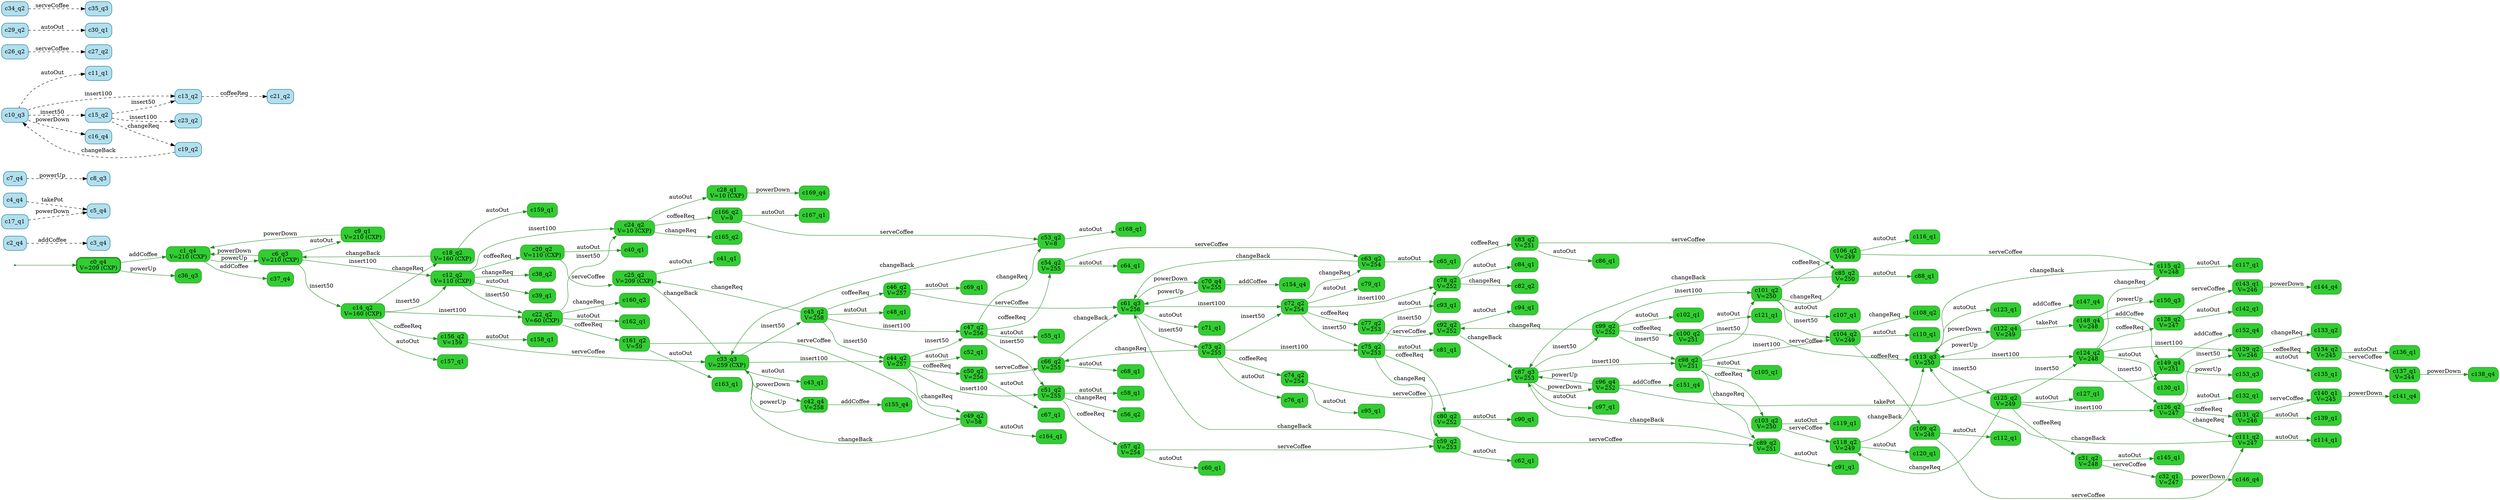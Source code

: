 digraph g {

	rankdir="LR"

	__invisible__[shape="point", color="forestgreen"]
	c0_q4[label="c0_q4\nV=209 (CXP)", shape="box", style="rounded, filled", color="forestgreen", fillcolor="limegreen", penwidth=3] // Initial
	c1_q4[label="c1_q4\nV=210 (CXP)", shape="box", style="rounded, filled", color="forestgreen", fillcolor="limegreen"]
	c6_q3[label="c6_q3\nV=210 (CXP)", shape="box", style="rounded, filled", color="forestgreen", fillcolor="limegreen"]
	c9_q1[label="c9_q1\nV=210 (CXP)", shape="box", style="rounded, filled", color="forestgreen", fillcolor="limegreen"]
	c12_q2[label="c12_q2\nV=110 (CXP)", shape="box", style="rounded, filled", color="forestgreen", fillcolor="limegreen"]
	c20_q2[label="c20_q2\nV=110 (CXP)", shape="box", style="rounded, filled", color="forestgreen", fillcolor="limegreen"]
	c25_q2[label="c25_q2\nV=209 (CXP)", shape="box", style="rounded, filled", color="forestgreen", fillcolor="limegreen"]
	c33_q3[label="c33_q3\nV=259 (CXP)", shape="box", style="rounded, filled", color="forestgreen", fillcolor="limegreen"]
	c42_q4[label="c42_q4\nV=258", shape="box", style="rounded, filled", color="forestgreen", fillcolor="limegreen"]
	c155_q4[label="c155_q4", shape="box", style="rounded, filled", color="forestgreen", fillcolor="limegreen"]
	c43_q1[label="c43_q1", shape="box", style="rounded, filled", color="forestgreen", fillcolor="limegreen"]
	c44_q2[label="c44_q2\nV=257", shape="box", style="rounded, filled", color="forestgreen", fillcolor="limegreen"]
	c49_q2[label="c49_q2\nV=58", shape="box", style="rounded, filled", color="forestgreen", fillcolor="limegreen"]
	c164_q1[label="c164_q1", shape="box", style="rounded, filled", color="forestgreen", fillcolor="limegreen"]
	c50_q2[label="c50_q2\nV=256", shape="box", style="rounded, filled", color="forestgreen", fillcolor="limegreen"]
	c66_q2[label="c66_q2\nV=255", shape="box", style="rounded, filled", color="forestgreen", fillcolor="limegreen"]
	c61_q3[label="c61_q3\nV=256", shape="box", style="rounded, filled", color="forestgreen", fillcolor="limegreen"]
	c70_q4[label="c70_q4\nV=255", shape="box", style="rounded, filled", color="forestgreen", fillcolor="limegreen"]
	c154_q4[label="c154_q4", shape="box", style="rounded, filled", color="forestgreen", fillcolor="limegreen"]
	c71_q1[label="c71_q1", shape="box", style="rounded, filled", color="forestgreen", fillcolor="limegreen"]
	c72_q2[label="c72_q2\nV=254", shape="box", style="rounded, filled", color="forestgreen", fillcolor="limegreen"]
	c63_q2[label="c63_q2\nV=254", shape="box", style="rounded, filled", color="forestgreen", fillcolor="limegreen"]
	c65_q1[label="c65_q1", shape="box", style="rounded, filled", color="forestgreen", fillcolor="limegreen"]
	c77_q2[label="c77_q2\nV=253", shape="box", style="rounded, filled", color="forestgreen", fillcolor="limegreen"]
	c92_q2[label="c92_q2\nV=252", shape="box", style="rounded, filled", color="forestgreen", fillcolor="limegreen"]
	c87_q3[label="c87_q3\nV=253", shape="box", style="rounded, filled", color="forestgreen", fillcolor="limegreen"]
	c96_q4[label="c96_q4\nV=252", shape="box", style="rounded, filled", color="forestgreen", fillcolor="limegreen"]
	c151_q4[label="c151_q4", shape="box", style="rounded, filled", color="forestgreen", fillcolor="limegreen"]
	c149_q4[label="c149_q4\nV=251", shape="box", style="rounded, filled", color="forestgreen", fillcolor="limegreen"]
	c152_q4[label="c152_q4", shape="box", style="rounded, filled", color="forestgreen", fillcolor="limegreen"]
	c153_q3[label="c153_q3", shape="box", style="rounded, filled", color="forestgreen", fillcolor="limegreen"]
	c97_q1[label="c97_q1", shape="box", style="rounded, filled", color="forestgreen", fillcolor="limegreen"]
	c98_q2[label="c98_q2\nV=251", shape="box", style="rounded, filled", color="forestgreen", fillcolor="limegreen"]
	c89_q2[label="c89_q2\nV=251", shape="box", style="rounded, filled", color="forestgreen", fillcolor="limegreen"]
	c91_q1[label="c91_q1", shape="box", style="rounded, filled", color="forestgreen", fillcolor="limegreen"]
	c103_q2[label="c103_q2\nV=250", shape="box", style="rounded, filled", color="forestgreen", fillcolor="limegreen"]
	c118_q2[label="c118_q2\nV=249", shape="box", style="rounded, filled", color="forestgreen", fillcolor="limegreen"]
	c113_q3[label="c113_q3\nV=250", shape="box", style="rounded, filled", color="forestgreen", fillcolor="limegreen"]
	c122_q4[label="c122_q4\nV=249", shape="box", style="rounded, filled", color="forestgreen", fillcolor="limegreen"]
	c147_q4[label="c147_q4", shape="box", style="rounded, filled", color="forestgreen", fillcolor="limegreen"]
	c148_q4[label="c148_q4\nV=248", shape="box", style="rounded, filled", color="forestgreen", fillcolor="limegreen"]
	c150_q3[label="c150_q3", shape="box", style="rounded, filled", color="forestgreen", fillcolor="limegreen"]
	c123_q1[label="c123_q1", shape="box", style="rounded, filled", color="forestgreen", fillcolor="limegreen"]
	c124_q2[label="c124_q2\nV=248", shape="box", style="rounded, filled", color="forestgreen", fillcolor="limegreen"]
	c115_q2[label="c115_q2\nV=248", shape="box", style="rounded, filled", color="forestgreen", fillcolor="limegreen"]
	c117_q1[label="c117_q1", shape="box", style="rounded, filled", color="forestgreen", fillcolor="limegreen"]
	c128_q2[label="c128_q2\nV=247", shape="box", style="rounded, filled", color="forestgreen", fillcolor="limegreen"]
	c142_q1[label="c142_q1", shape="box", style="rounded, filled", color="forestgreen", fillcolor="limegreen"]
	c143_q1[label="c143_q1\nV=246", shape="box", style="rounded, filled", color="forestgreen", fillcolor="limegreen"]
	c144_q4[label="c144_q4", shape="box", style="rounded, filled", color="forestgreen", fillcolor="limegreen"]
	c129_q2[label="c129_q2\nV=246", shape="box", style="rounded, filled", color="forestgreen", fillcolor="limegreen"]
	c133_q2[label="c133_q2", shape="box", style="rounded, filled", color="forestgreen", fillcolor="limegreen"]
	c134_q2[label="c134_q2\nV=245", shape="box", style="rounded, filled", color="forestgreen", fillcolor="limegreen"]
	c136_q1[label="c136_q1", shape="box", style="rounded, filled", color="forestgreen", fillcolor="limegreen"]
	c137_q1[label="c137_q1\nV=244", shape="box", style="rounded, filled", color="forestgreen", fillcolor="limegreen"]
	c138_q4[label="c138_q4", shape="box", style="rounded, filled", color="forestgreen", fillcolor="limegreen"]
	c135_q1[label="c135_q1", shape="box", style="rounded, filled", color="forestgreen", fillcolor="limegreen"]
	c126_q2[label="c126_q2\nV=247", shape="box", style="rounded, filled", color="forestgreen", fillcolor="limegreen"]
	c111_q2[label="c111_q2\nV=247", shape="box", style="rounded, filled", color="forestgreen", fillcolor="limegreen"]
	c114_q1[label="c114_q1", shape="box", style="rounded, filled", color="forestgreen", fillcolor="limegreen"]
	c131_q2[label="c131_q2\nV=246", shape="box", style="rounded, filled", color="forestgreen", fillcolor="limegreen"]
	c139_q1[label="c139_q1", shape="box", style="rounded, filled", color="forestgreen", fillcolor="limegreen"]
	c140_q1[label="c140_q1\nV=245", shape="box", style="rounded, filled", color="forestgreen", fillcolor="limegreen"]
	c141_q4[label="c141_q4", shape="box", style="rounded, filled", color="forestgreen", fillcolor="limegreen"]
	c132_q1[label="c132_q1", shape="box", style="rounded, filled", color="forestgreen", fillcolor="limegreen"]
	c130_q1[label="c130_q1", shape="box", style="rounded, filled", color="forestgreen", fillcolor="limegreen"]
	c125_q2[label="c125_q2\nV=249", shape="box", style="rounded, filled", color="forestgreen", fillcolor="limegreen"]
	c31_q2[label="c31_q2\nV=248", shape="box", style="rounded, filled", color="forestgreen", fillcolor="limegreen"]
	c32_q1[label="c32_q1\nV=247", shape="box", style="rounded, filled", color="forestgreen", fillcolor="limegreen"]
	c146_q4[label="c146_q4", shape="box", style="rounded, filled", color="forestgreen", fillcolor="limegreen"]
	c145_q1[label="c145_q1", shape="box", style="rounded, filled", color="forestgreen", fillcolor="limegreen"]
	c127_q1[label="c127_q1", shape="box", style="rounded, filled", color="forestgreen", fillcolor="limegreen"]
	c120_q1[label="c120_q1", shape="box", style="rounded, filled", color="forestgreen", fillcolor="limegreen"]
	c119_q1[label="c119_q1", shape="box", style="rounded, filled", color="forestgreen", fillcolor="limegreen"]
	c104_q2[label="c104_q2\nV=249", shape="box", style="rounded, filled", color="forestgreen", fillcolor="limegreen"]
	c108_q2[label="c108_q2", shape="box", style="rounded, filled", color="forestgreen", fillcolor="limegreen"]
	c109_q2[label="c109_q2\nV=248", shape="box", style="rounded, filled", color="forestgreen", fillcolor="limegreen"]
	c112_q1[label="c112_q1", shape="box", style="rounded, filled", color="forestgreen", fillcolor="limegreen"]
	c110_q1[label="c110_q1", shape="box", style="rounded, filled", color="forestgreen", fillcolor="limegreen"]
	c101_q2[label="c101_q2\nV=250", shape="box", style="rounded, filled", color="forestgreen", fillcolor="limegreen"]
	c85_q2[label="c85_q2\nV=250", shape="box", style="rounded, filled", color="forestgreen", fillcolor="limegreen"]
	c88_q1[label="c88_q1", shape="box", style="rounded, filled", color="forestgreen", fillcolor="limegreen"]
	c106_q2[label="c106_q2\nV=249", shape="box", style="rounded, filled", color="forestgreen", fillcolor="limegreen"]
	c116_q1[label="c116_q1", shape="box", style="rounded, filled", color="forestgreen", fillcolor="limegreen"]
	c107_q1[label="c107_q1", shape="box", style="rounded, filled", color="forestgreen", fillcolor="limegreen"]
	c105_q1[label="c105_q1", shape="box", style="rounded, filled", color="forestgreen", fillcolor="limegreen"]
	c99_q2[label="c99_q2\nV=252", shape="box", style="rounded, filled", color="forestgreen", fillcolor="limegreen"]
	c100_q2[label="c100_q2\nV=251", shape="box", style="rounded, filled", color="forestgreen", fillcolor="limegreen"]
	c121_q1[label="c121_q1", shape="box", style="rounded, filled", color="forestgreen", fillcolor="limegreen"]
	c102_q1[label="c102_q1", shape="box", style="rounded, filled", color="forestgreen", fillcolor="limegreen"]
	c94_q1[label="c94_q1", shape="box", style="rounded, filled", color="forestgreen", fillcolor="limegreen"]
	c93_q1[label="c93_q1", shape="box", style="rounded, filled", color="forestgreen", fillcolor="limegreen"]
	c78_q2[label="c78_q2\nV=252", shape="box", style="rounded, filled", color="forestgreen", fillcolor="limegreen"]
	c82_q2[label="c82_q2", shape="box", style="rounded, filled", color="forestgreen", fillcolor="limegreen"]
	c83_q2[label="c83_q2\nV=251", shape="box", style="rounded, filled", color="forestgreen", fillcolor="limegreen"]
	c86_q1[label="c86_q1", shape="box", style="rounded, filled", color="forestgreen", fillcolor="limegreen"]
	c84_q1[label="c84_q1", shape="box", style="rounded, filled", color="forestgreen", fillcolor="limegreen"]
	c75_q2[label="c75_q2\nV=253", shape="box", style="rounded, filled", color="forestgreen", fillcolor="limegreen"]
	c59_q2[label="c59_q2\nV=253", shape="box", style="rounded, filled", color="forestgreen", fillcolor="limegreen"]
	c62_q1[label="c62_q1", shape="box", style="rounded, filled", color="forestgreen", fillcolor="limegreen"]
	c80_q2[label="c80_q2\nV=252", shape="box", style="rounded, filled", color="forestgreen", fillcolor="limegreen"]
	c90_q1[label="c90_q1", shape="box", style="rounded, filled", color="forestgreen", fillcolor="limegreen"]
	c81_q1[label="c81_q1", shape="box", style="rounded, filled", color="forestgreen", fillcolor="limegreen"]
	c79_q1[label="c79_q1", shape="box", style="rounded, filled", color="forestgreen", fillcolor="limegreen"]
	c73_q2[label="c73_q2\nV=255", shape="box", style="rounded, filled", color="forestgreen", fillcolor="limegreen"]
	c74_q2[label="c74_q2\nV=254", shape="box", style="rounded, filled", color="forestgreen", fillcolor="limegreen"]
	c95_q1[label="c95_q1", shape="box", style="rounded, filled", color="forestgreen", fillcolor="limegreen"]
	c76_q1[label="c76_q1", shape="box", style="rounded, filled", color="forestgreen", fillcolor="limegreen"]
	c68_q1[label="c68_q1", shape="box", style="rounded, filled", color="forestgreen", fillcolor="limegreen"]
	c67_q1[label="c67_q1", shape="box", style="rounded, filled", color="forestgreen", fillcolor="limegreen"]
	c51_q2[label="c51_q2\nV=255", shape="box", style="rounded, filled", color="forestgreen", fillcolor="limegreen"]
	c56_q2[label="c56_q2", shape="box", style="rounded, filled", color="forestgreen", fillcolor="limegreen"]
	c57_q2[label="c57_q2\nV=254", shape="box", style="rounded, filled", color="forestgreen", fillcolor="limegreen"]
	c60_q1[label="c60_q1", shape="box", style="rounded, filled", color="forestgreen", fillcolor="limegreen"]
	c58_q1[label="c58_q1", shape="box", style="rounded, filled", color="forestgreen", fillcolor="limegreen"]
	c47_q2[label="c47_q2\nV=256", shape="box", style="rounded, filled", color="forestgreen", fillcolor="limegreen"]
	c53_q2[label="c53_q2\nV=8", shape="box", style="rounded, filled", color="forestgreen", fillcolor="limegreen"]
	c168_q1[label="c168_q1", shape="box", style="rounded, filled", color="forestgreen", fillcolor="limegreen"]
	c54_q2[label="c54_q2\nV=255", shape="box", style="rounded, filled", color="forestgreen", fillcolor="limegreen"]
	c64_q1[label="c64_q1", shape="box", style="rounded, filled", color="forestgreen", fillcolor="limegreen"]
	c55_q1[label="c55_q1", shape="box", style="rounded, filled", color="forestgreen", fillcolor="limegreen"]
	c52_q1[label="c52_q1", shape="box", style="rounded, filled", color="forestgreen", fillcolor="limegreen"]
	c45_q2[label="c45_q2\nV=258", shape="box", style="rounded, filled", color="forestgreen", fillcolor="limegreen"]
	c46_q2[label="c46_q2\nV=257", shape="box", style="rounded, filled", color="forestgreen", fillcolor="limegreen"]
	c69_q1[label="c69_q1", shape="box", style="rounded, filled", color="forestgreen", fillcolor="limegreen"]
	c48_q1[label="c48_q1", shape="box", style="rounded, filled", color="forestgreen", fillcolor="limegreen"]
	c41_q1[label="c41_q1", shape="box", style="rounded, filled", color="forestgreen", fillcolor="limegreen"]
	c40_q1[label="c40_q1", shape="box", style="rounded, filled", color="forestgreen", fillcolor="limegreen"]
	c38_q2[label="c38_q2", shape="box", style="rounded, filled", color="forestgreen", fillcolor="limegreen"]
	c24_q2[label="c24_q2\nV=10 (CXP)", shape="box", style="rounded, filled", color="forestgreen", fillcolor="limegreen"]
	c28_q1[label="c28_q1\nV=10 (CXP)", shape="box", style="rounded, filled", color="forestgreen", fillcolor="limegreen"]
	c169_q4[label="c169_q4", shape="box", style="rounded, filled", color="forestgreen", fillcolor="limegreen"]
	c165_q2[label="c165_q2", shape="box", style="rounded, filled", color="forestgreen", fillcolor="limegreen"]
	c166_q2[label="c166_q2\nV=9", shape="box", style="rounded, filled", color="forestgreen", fillcolor="limegreen"]
	c167_q1[label="c167_q1", shape="box", style="rounded, filled", color="forestgreen", fillcolor="limegreen"]
	c22_q2[label="c22_q2\nV=60 (CXP)", shape="box", style="rounded, filled", color="forestgreen", fillcolor="limegreen"]
	c160_q2[label="c160_q2", shape="box", style="rounded, filled", color="forestgreen", fillcolor="limegreen"]
	c161_q2[label="c161_q2\nV=59", shape="box", style="rounded, filled", color="forestgreen", fillcolor="limegreen"]
	c163_q1[label="c163_q1", shape="box", style="rounded, filled", color="forestgreen", fillcolor="limegreen"]
	c162_q1[label="c162_q1", shape="box", style="rounded, filled", color="forestgreen", fillcolor="limegreen"]
	c39_q1[label="c39_q1", shape="box", style="rounded, filled", color="forestgreen", fillcolor="limegreen"]
	c14_q2[label="c14_q2\nV=160 (CXP)", shape="box", style="rounded, filled", color="forestgreen", fillcolor="limegreen"]
	c18_q2[label="c18_q2\nV=160 (CXP)", shape="box", style="rounded, filled", color="forestgreen", fillcolor="limegreen"]
	c159_q1[label="c159_q1", shape="box", style="rounded, filled", color="forestgreen", fillcolor="limegreen"]
	c156_q2[label="c156_q2\nV=159", shape="box", style="rounded, filled", color="forestgreen", fillcolor="limegreen"]
	c158_q1[label="c158_q1", shape="box", style="rounded, filled", color="forestgreen", fillcolor="limegreen"]
	c157_q1[label="c157_q1", shape="box", style="rounded, filled", color="forestgreen", fillcolor="limegreen"]
	c37_q4[label="c37_q4", shape="box", style="rounded, filled", color="forestgreen", fillcolor="limegreen"]
	c36_q3[label="c36_q3", shape="box", style="rounded, filled", color="forestgreen", fillcolor="limegreen"]
	c2_q4[label="c2_q4", shape="box", style="rounded, filled", color="deepskyblue4", fillcolor="lightblue2"]
	c3_q4[label="c3_q4", shape="box", style="rounded, filled", color="deepskyblue4", fillcolor="lightblue2"]
	c4_q4[label="c4_q4", shape="box", style="rounded, filled", color="deepskyblue4", fillcolor="lightblue2"]
	c5_q4[label="c5_q4", shape="box", style="rounded, filled", color="deepskyblue4", fillcolor="lightblue2"]
	c7_q4[label="c7_q4", shape="box", style="rounded, filled", color="deepskyblue4", fillcolor="lightblue2"]
	c8_q3[label="c8_q3", shape="box", style="rounded, filled", color="deepskyblue4", fillcolor="lightblue2"]
	c10_q3[label="c10_q3", shape="box", style="rounded, filled", color="deepskyblue4", fillcolor="lightblue2"]
	c11_q1[label="c11_q1", shape="box", style="rounded, filled", color="deepskyblue4", fillcolor="lightblue2"]
	c13_q2[label="c13_q2", shape="box", style="rounded, filled", color="deepskyblue4", fillcolor="lightblue2"]
	c15_q2[label="c15_q2", shape="box", style="rounded, filled", color="deepskyblue4", fillcolor="lightblue2"]
	c16_q4[label="c16_q4", shape="box", style="rounded, filled", color="deepskyblue4", fillcolor="lightblue2"]
	c17_q1[label="c17_q1", shape="box", style="rounded, filled", color="deepskyblue4", fillcolor="lightblue2"]
	c19_q2[label="c19_q2", shape="box", style="rounded, filled", color="deepskyblue4", fillcolor="lightblue2"]
	c21_q2[label="c21_q2", shape="box", style="rounded, filled", color="deepskyblue4", fillcolor="lightblue2"]
	c23_q2[label="c23_q2", shape="box", style="rounded, filled", color="deepskyblue4", fillcolor="lightblue2"]
	c26_q2[label="c26_q2", shape="box", style="rounded, filled", color="deepskyblue4", fillcolor="lightblue2"]
	c27_q2[label="c27_q2", shape="box", style="rounded, filled", color="deepskyblue4", fillcolor="lightblue2"]
	c29_q2[label="c29_q2", shape="box", style="rounded, filled", color="deepskyblue4", fillcolor="lightblue2"]
	c30_q1[label="c30_q1", shape="box", style="rounded, filled", color="deepskyblue4", fillcolor="lightblue2"]
	c34_q2[label="c34_q2", shape="box", style="rounded, filled", color="deepskyblue4", fillcolor="lightblue2"]
	c35_q3[label="c35_q3", shape="box", style="rounded, filled", color="deepskyblue4", fillcolor="lightblue2"]

	__invisible__ -> c0_q4[color="forestgreen"]
	c0_q4 -> c1_q4[label="addCoffee", color="forestgreen"]
	c1_q4 -> c6_q3[label="powerUp", color="forestgreen"]
	c6_q3 -> c9_q1[label="autoOut", color="forestgreen"]
	c9_q1 -> c1_q4[label="powerDown", color="forestgreen"]
	c6_q3 -> c12_q2[label="insert100", color="forestgreen"]
	c12_q2 -> c20_q2[label="coffeeReq", color="forestgreen"]
	c20_q2 -> c25_q2[label="serveCoffee", color="forestgreen"]
	c25_q2 -> c33_q3[label="changeBack", color="forestgreen"]
	c33_q3 -> c42_q4[label="powerDown", color="forestgreen"]
	c42_q4 -> c155_q4[label="addCoffee", color="forestgreen"]
	c42_q4 -> c33_q3[label="powerUp", color="forestgreen"]
	c33_q3 -> c43_q1[label="autoOut", color="forestgreen"]
	c33_q3 -> c44_q2[label="insert100", color="forestgreen"]
	c44_q2 -> c49_q2[label="changeReq", color="forestgreen"]
	c49_q2 -> c33_q3[label="changeBack", color="forestgreen"]
	c49_q2 -> c164_q1[label="autoOut", color="forestgreen"]
	c44_q2 -> c50_q2[label="coffeeReq", color="forestgreen"]
	c50_q2 -> c66_q2[label="serveCoffee", color="forestgreen"]
	c66_q2 -> c61_q3[label="changeBack", color="forestgreen"]
	c61_q3 -> c70_q4[label="powerDown", color="forestgreen"]
	c70_q4 -> c154_q4[label="addCoffee", color="forestgreen"]
	c70_q4 -> c61_q3[label="powerUp", color="forestgreen"]
	c61_q3 -> c71_q1[label="autoOut", color="forestgreen"]
	c61_q3 -> c72_q2[label="insert100", color="forestgreen"]
	c72_q2 -> c63_q2[label="changeReq", color="forestgreen"]
	c63_q2 -> c61_q3[label="changeBack", color="forestgreen"]
	c63_q2 -> c65_q1[label="autoOut", color="forestgreen"]
	c72_q2 -> c77_q2[label="coffeeReq", color="forestgreen"]
	c77_q2 -> c92_q2[label="serveCoffee", color="forestgreen"]
	c92_q2 -> c87_q3[label="changeBack", color="forestgreen"]
	c87_q3 -> c96_q4[label="powerDown", color="forestgreen"]
	c96_q4 -> c151_q4[label="addCoffee", color="forestgreen"]
	c96_q4 -> c149_q4[label="takePot", color="forestgreen"]
	c149_q4 -> c152_q4[label="addCoffee", color="forestgreen"]
	c149_q4 -> c153_q3[label="powerUp", color="forestgreen"]
	c96_q4 -> c87_q3[label="powerUp", color="forestgreen"]
	c87_q3 -> c97_q1[label="autoOut", color="forestgreen"]
	c87_q3 -> c98_q2[label="insert100", color="forestgreen"]
	c98_q2 -> c89_q2[label="changeReq", color="forestgreen"]
	c89_q2 -> c87_q3[label="changeBack", color="forestgreen"]
	c89_q2 -> c91_q1[label="autoOut", color="forestgreen"]
	c98_q2 -> c103_q2[label="coffeeReq", color="forestgreen"]
	c103_q2 -> c118_q2[label="serveCoffee", color="forestgreen"]
	c118_q2 -> c113_q3[label="changeBack", color="forestgreen"]
	c113_q3 -> c122_q4[label="powerDown", color="forestgreen"]
	c122_q4 -> c147_q4[label="addCoffee", color="forestgreen"]
	c122_q4 -> c148_q4[label="takePot", color="forestgreen"]
	c148_q4 -> c149_q4[label="addCoffee", color="forestgreen"]
	c148_q4 -> c150_q3[label="powerUp", color="forestgreen"]
	c122_q4 -> c113_q3[label="powerUp", color="forestgreen"]
	c113_q3 -> c123_q1[label="autoOut", color="forestgreen"]
	c113_q3 -> c124_q2[label="insert100", color="forestgreen"]
	c124_q2 -> c115_q2[label="changeReq", color="forestgreen"]
	c115_q2 -> c113_q3[label="changeBack", color="forestgreen"]
	c115_q2 -> c117_q1[label="autoOut", color="forestgreen"]
	c124_q2 -> c128_q2[label="coffeeReq", color="forestgreen"]
	c128_q2 -> c142_q1[label="autoOut", color="forestgreen"]
	c128_q2 -> c143_q1[label="serveCoffee", color="forestgreen"]
	c143_q1 -> c144_q4[label="powerDown", color="forestgreen"]
	c124_q2 -> c129_q2[label="insert100", color="forestgreen"]
	c129_q2 -> c133_q2[label="changeReq", color="forestgreen"]
	c129_q2 -> c134_q2[label="coffeeReq", color="forestgreen"]
	c134_q2 -> c136_q1[label="autoOut", color="forestgreen"]
	c134_q2 -> c137_q1[label="serveCoffee", color="forestgreen"]
	c137_q1 -> c138_q4[label="powerDown", color="forestgreen"]
	c129_q2 -> c135_q1[label="autoOut", color="forestgreen"]
	c124_q2 -> c126_q2[label="insert50", color="forestgreen"]
	c126_q2 -> c111_q2[label="changeReq", color="forestgreen"]
	c111_q2 -> c113_q3[label="changeBack", color="forestgreen"]
	c111_q2 -> c114_q1[label="autoOut", color="forestgreen"]
	c126_q2 -> c131_q2[label="coffeeReq", color="forestgreen"]
	c131_q2 -> c139_q1[label="autoOut", color="forestgreen"]
	c131_q2 -> c140_q1[label="serveCoffee", color="forestgreen"]
	c140_q1 -> c141_q4[label="powerDown", color="forestgreen"]
	c126_q2 -> c129_q2[label="insert50", color="forestgreen"]
	c126_q2 -> c132_q1[label="autoOut", color="forestgreen"]
	c124_q2 -> c130_q1[label="autoOut", color="forestgreen"]
	c113_q3 -> c125_q2[label="insert50", color="forestgreen"]
	c125_q2 -> c118_q2[label="changeReq", color="forestgreen"]
	c125_q2 -> c31_q2[label="coffeeReq", color="forestgreen"]
	c31_q2 -> c32_q1[label="serveCoffee", color="forestgreen"]
	c32_q1 -> c146_q4[label="powerDown", color="forestgreen"]
	c31_q2 -> c145_q1[label="autoOut", color="forestgreen"]
	c125_q2 -> c126_q2[label="insert100", color="forestgreen"]
	c125_q2 -> c124_q2[label="insert50", color="forestgreen"]
	c125_q2 -> c127_q1[label="autoOut", color="forestgreen"]
	c118_q2 -> c120_q1[label="autoOut", color="forestgreen"]
	c103_q2 -> c119_q1[label="autoOut", color="forestgreen"]
	c98_q2 -> c104_q2[label="insert100", color="forestgreen"]
	c104_q2 -> c108_q2[label="changeReq", color="forestgreen"]
	c104_q2 -> c109_q2[label="coffeeReq", color="forestgreen"]
	c109_q2 -> c111_q2[label="serveCoffee", color="forestgreen"]
	c109_q2 -> c112_q1[label="autoOut", color="forestgreen"]
	c104_q2 -> c110_q1[label="autoOut", color="forestgreen"]
	c98_q2 -> c101_q2[label="insert50", color="forestgreen"]
	c101_q2 -> c85_q2[label="changeReq", color="forestgreen"]
	c85_q2 -> c87_q3[label="changeBack", color="forestgreen"]
	c85_q2 -> c88_q1[label="autoOut", color="forestgreen"]
	c101_q2 -> c106_q2[label="coffeeReq", color="forestgreen"]
	c106_q2 -> c115_q2[label="serveCoffee", color="forestgreen"]
	c106_q2 -> c116_q1[label="autoOut", color="forestgreen"]
	c101_q2 -> c104_q2[label="insert50", color="forestgreen"]
	c101_q2 -> c107_q1[label="autoOut", color="forestgreen"]
	c98_q2 -> c105_q1[label="autoOut", color="forestgreen"]
	c87_q3 -> c99_q2[label="insert50", color="forestgreen"]
	c99_q2 -> c92_q2[label="changeReq", color="forestgreen"]
	c99_q2 -> c100_q2[label="coffeeReq", color="forestgreen"]
	c100_q2 -> c113_q3[label="serveCoffee", color="forestgreen"]
	c100_q2 -> c121_q1[label="autoOut", color="forestgreen"]
	c99_q2 -> c101_q2[label="insert100", color="forestgreen"]
	c99_q2 -> c98_q2[label="insert50", color="forestgreen"]
	c99_q2 -> c102_q1[label="autoOut", color="forestgreen"]
	c92_q2 -> c94_q1[label="autoOut", color="forestgreen"]
	c77_q2 -> c93_q1[label="autoOut", color="forestgreen"]
	c72_q2 -> c78_q2[label="insert100", color="forestgreen"]
	c78_q2 -> c82_q2[label="changeReq", color="forestgreen"]
	c78_q2 -> c83_q2[label="coffeeReq", color="forestgreen"]
	c83_q2 -> c85_q2[label="serveCoffee", color="forestgreen"]
	c83_q2 -> c86_q1[label="autoOut", color="forestgreen"]
	c78_q2 -> c84_q1[label="autoOut", color="forestgreen"]
	c72_q2 -> c75_q2[label="insert50", color="forestgreen"]
	c75_q2 -> c59_q2[label="changeReq", color="forestgreen"]
	c59_q2 -> c61_q3[label="changeBack", color="forestgreen"]
	c59_q2 -> c62_q1[label="autoOut", color="forestgreen"]
	c75_q2 -> c80_q2[label="coffeeReq", color="forestgreen"]
	c80_q2 -> c89_q2[label="serveCoffee", color="forestgreen"]
	c80_q2 -> c90_q1[label="autoOut", color="forestgreen"]
	c75_q2 -> c78_q2[label="insert50", color="forestgreen"]
	c75_q2 -> c81_q1[label="autoOut", color="forestgreen"]
	c72_q2 -> c79_q1[label="autoOut", color="forestgreen"]
	c61_q3 -> c73_q2[label="insert50", color="forestgreen"]
	c73_q2 -> c66_q2[label="changeReq", color="forestgreen"]
	c73_q2 -> c74_q2[label="coffeeReq", color="forestgreen"]
	c74_q2 -> c87_q3[label="serveCoffee", color="forestgreen"]
	c74_q2 -> c95_q1[label="autoOut", color="forestgreen"]
	c73_q2 -> c75_q2[label="insert100", color="forestgreen"]
	c73_q2 -> c72_q2[label="insert50", color="forestgreen"]
	c73_q2 -> c76_q1[label="autoOut", color="forestgreen"]
	c66_q2 -> c68_q1[label="autoOut", color="forestgreen"]
	c50_q2 -> c67_q1[label="autoOut", color="forestgreen"]
	c44_q2 -> c51_q2[label="insert100", color="forestgreen"]
	c51_q2 -> c56_q2[label="changeReq", color="forestgreen"]
	c51_q2 -> c57_q2[label="coffeeReq", color="forestgreen"]
	c57_q2 -> c59_q2[label="serveCoffee", color="forestgreen"]
	c57_q2 -> c60_q1[label="autoOut", color="forestgreen"]
	c51_q2 -> c58_q1[label="autoOut", color="forestgreen"]
	c44_q2 -> c47_q2[label="insert50", color="forestgreen"]
	c47_q2 -> c53_q2[label="changeReq", color="forestgreen"]
	c53_q2 -> c33_q3[label="changeBack", color="forestgreen"]
	c53_q2 -> c168_q1[label="autoOut", color="forestgreen"]
	c47_q2 -> c54_q2[label="coffeeReq", color="forestgreen"]
	c54_q2 -> c63_q2[label="serveCoffee", color="forestgreen"]
	c54_q2 -> c64_q1[label="autoOut", color="forestgreen"]
	c47_q2 -> c51_q2[label="insert50", color="forestgreen"]
	c47_q2 -> c55_q1[label="autoOut", color="forestgreen"]
	c44_q2 -> c52_q1[label="autoOut", color="forestgreen"]
	c33_q3 -> c45_q2[label="insert50", color="forestgreen"]
	c45_q2 -> c25_q2[label="changeReq", color="forestgreen"]
	c45_q2 -> c46_q2[label="coffeeReq", color="forestgreen"]
	c46_q2 -> c61_q3[label="serveCoffee", color="forestgreen"]
	c46_q2 -> c69_q1[label="autoOut", color="forestgreen"]
	c45_q2 -> c47_q2[label="insert100", color="forestgreen"]
	c45_q2 -> c44_q2[label="insert50", color="forestgreen"]
	c45_q2 -> c48_q1[label="autoOut", color="forestgreen"]
	c25_q2 -> c41_q1[label="autoOut", color="forestgreen"]
	c20_q2 -> c40_q1[label="autoOut", color="forestgreen"]
	c12_q2 -> c38_q2[label="changeReq", color="forestgreen"]
	c12_q2 -> c24_q2[label="insert100", color="forestgreen"]
	c24_q2 -> c28_q1[label="autoOut", color="forestgreen"]
	c28_q1 -> c169_q4[label="powerDown", color="forestgreen"]
	c24_q2 -> c165_q2[label="changeReq", color="forestgreen"]
	c24_q2 -> c166_q2[label="coffeeReq", color="forestgreen"]
	c166_q2 -> c53_q2[label="serveCoffee", color="forestgreen"]
	c166_q2 -> c167_q1[label="autoOut", color="forestgreen"]
	c12_q2 -> c22_q2[label="insert50", color="forestgreen"]
	c22_q2 -> c24_q2[label="insert50", color="forestgreen"]
	c22_q2 -> c160_q2[label="changeReq", color="forestgreen"]
	c22_q2 -> c161_q2[label="coffeeReq", color="forestgreen"]
	c161_q2 -> c49_q2[label="serveCoffee", color="forestgreen"]
	c161_q2 -> c163_q1[label="autoOut", color="forestgreen"]
	c22_q2 -> c162_q1[label="autoOut", color="forestgreen"]
	c12_q2 -> c39_q1[label="autoOut", color="forestgreen"]
	c6_q3 -> c14_q2[label="insert50", color="forestgreen"]
	c14_q2 -> c18_q2[label="changeReq", color="forestgreen"]
	c18_q2 -> c6_q3[label="changeBack", color="forestgreen"]
	c18_q2 -> c159_q1[label="autoOut", color="forestgreen"]
	c14_q2 -> c22_q2[label="insert100", color="forestgreen"]
	c14_q2 -> c156_q2[label="coffeeReq", color="forestgreen"]
	c156_q2 -> c33_q3[label="serveCoffee", color="forestgreen"]
	c156_q2 -> c158_q1[label="autoOut", color="forestgreen"]
	c14_q2 -> c12_q2[label="insert50", color="forestgreen"]
	c14_q2 -> c157_q1[label="autoOut", color="forestgreen"]
	c6_q3 -> c1_q4[label="powerDown", color="forestgreen"]
	c1_q4 -> c37_q4[label="addCoffee", color="forestgreen"]
	c0_q4 -> c36_q3[label="powerUp", color="forestgreen"]
	c2_q4 -> c3_q4[label="addCoffee", color="black", style="dashed"]
	c4_q4 -> c5_q4[label="takePot", color="black", style="dashed"]
	c7_q4 -> c8_q3[label="powerUp", color="black", style="dashed"]
	c10_q3 -> c11_q1[label="autoOut", color="black", style="dashed"]
	c10_q3 -> c13_q2[label="insert100", color="black", style="dashed"]
	c10_q3 -> c15_q2[label="insert50", color="black", style="dashed"]
	c10_q3 -> c16_q4[label="powerDown", color="black", style="dashed"]
	c17_q1 -> c5_q4[label="powerDown", color="black", style="dashed"]
	c15_q2 -> c19_q2[label="changeReq", color="black", style="dashed"]
	c13_q2 -> c21_q2[label="coffeeReq", color="black", style="dashed"]
	c15_q2 -> c23_q2[label="insert100", color="black", style="dashed"]
	c15_q2 -> c13_q2[label="insert50", color="black", style="dashed"]
	c26_q2 -> c27_q2[label="serveCoffee", color="black", style="dashed"]
	c29_q2 -> c30_q1[label="autoOut", color="black", style="dashed"]
	c19_q2 -> c10_q3[label="changeBack", color="black", style="dashed"]
	c34_q2 -> c35_q3[label="serveCoffee", color="black", style="dashed"]

}

